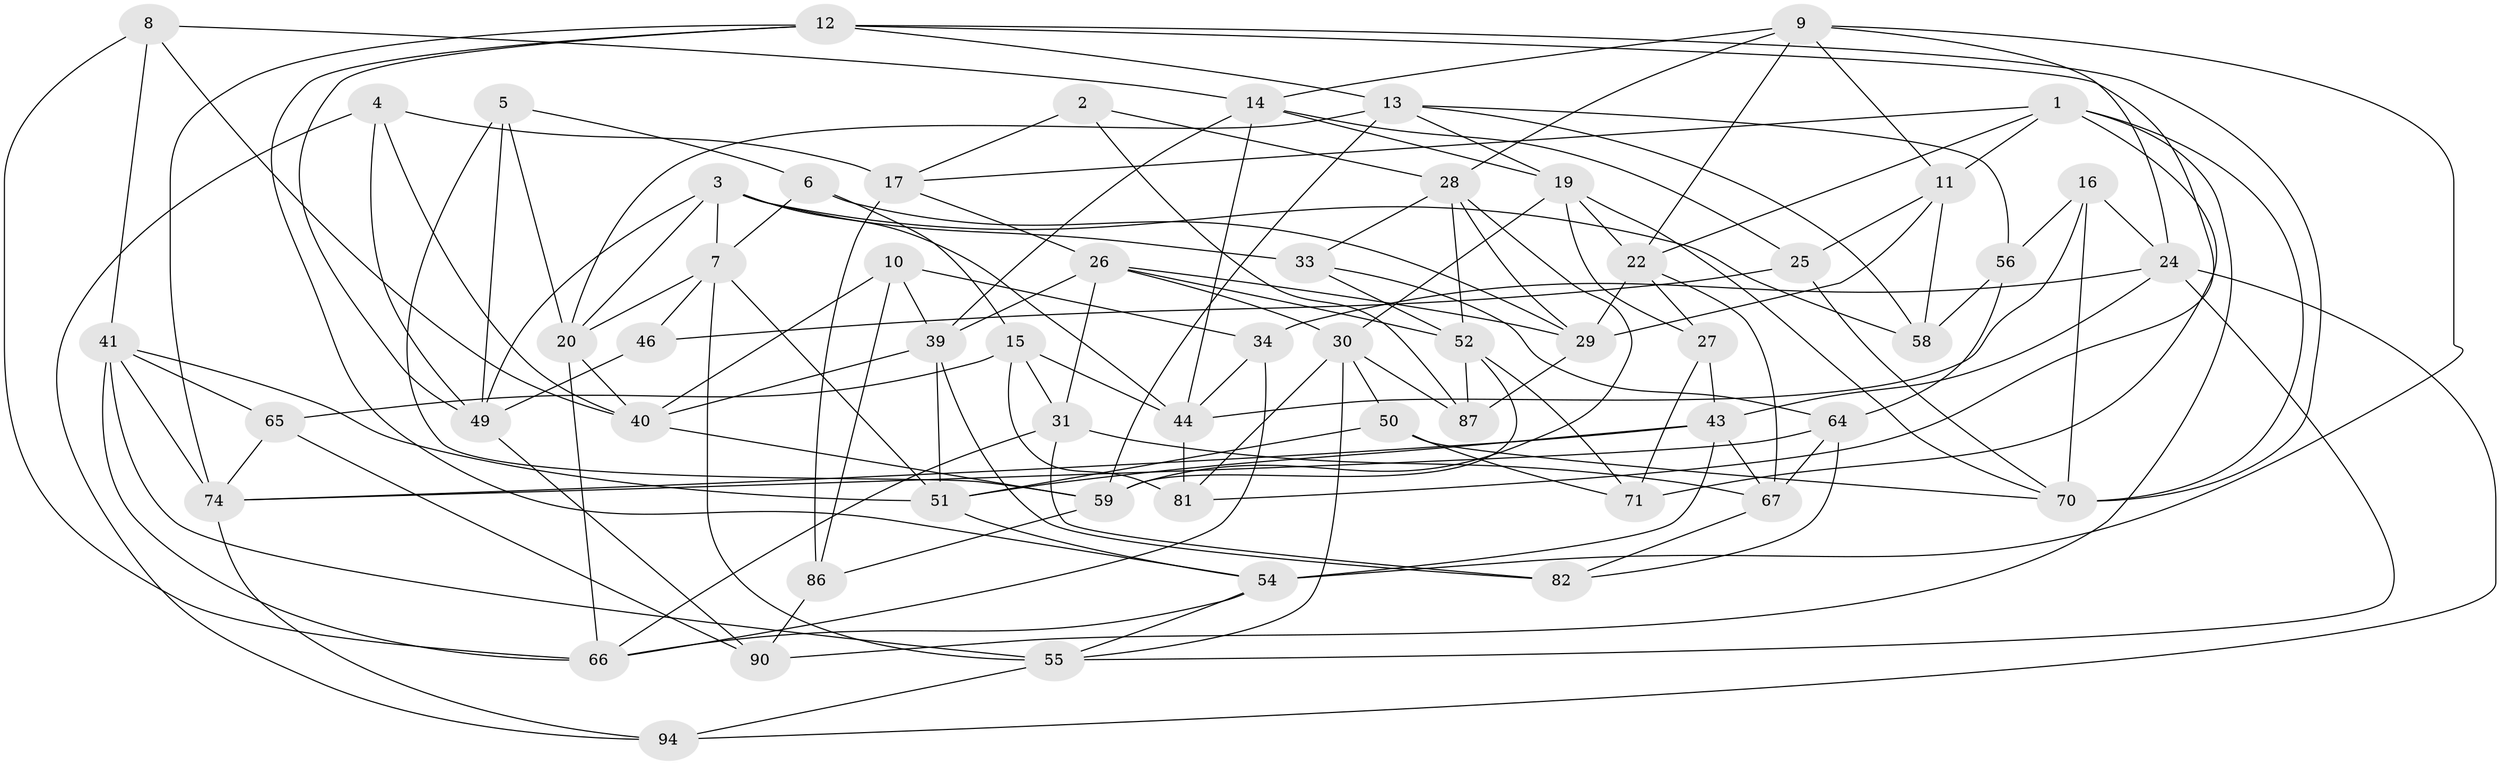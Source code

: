 // original degree distribution, {4: 1.0}
// Generated by graph-tools (version 1.1) at 2025/42/03/06/25 10:42:25]
// undirected, 58 vertices, 147 edges
graph export_dot {
graph [start="1"]
  node [color=gray90,style=filled];
  1 [super="+60"];
  2;
  3 [super="+75"];
  4;
  5;
  6;
  7 [super="+18"];
  8;
  9 [super="+21"];
  10;
  11 [super="+42"];
  12 [super="+53"];
  13 [super="+38"];
  14 [super="+47"];
  15 [super="+84"];
  16;
  17 [super="+61"];
  19 [super="+80"];
  20 [super="+23"];
  22 [super="+36"];
  24 [super="+35"];
  25 [super="+32"];
  26 [super="+37"];
  27;
  28 [super="+79"];
  29 [super="+68"];
  30 [super="+63"];
  31 [super="+45"];
  33;
  34;
  39 [super="+78"];
  40 [super="+91"];
  41 [super="+62"];
  43 [super="+48"];
  44 [super="+83"];
  46;
  49 [super="+57"];
  50;
  51 [super="+69"];
  52 [super="+77"];
  54 [super="+76"];
  55 [super="+93"];
  56;
  58;
  59 [super="+85"];
  64 [super="+88"];
  65;
  66 [super="+73"];
  67 [super="+89"];
  70 [super="+72"];
  71;
  74 [super="+92"];
  81;
  82;
  86;
  87;
  90;
  94;
  1 -- 70;
  1 -- 17;
  1 -- 90;
  1 -- 22;
  1 -- 71;
  1 -- 11;
  2 -- 17 [weight=2];
  2 -- 87;
  2 -- 28;
  3 -- 44;
  3 -- 33;
  3 -- 58;
  3 -- 49;
  3 -- 7;
  3 -- 20;
  4 -- 94;
  4 -- 40;
  4 -- 17;
  4 -- 49;
  5 -- 59;
  5 -- 20;
  5 -- 6;
  5 -- 49;
  6 -- 29;
  6 -- 15;
  6 -- 7;
  7 -- 20;
  7 -- 55;
  7 -- 46;
  7 -- 51;
  8 -- 14;
  8 -- 66;
  8 -- 41;
  8 -- 40;
  9 -- 24;
  9 -- 28;
  9 -- 14;
  9 -- 54;
  9 -- 22;
  9 -- 11;
  10 -- 40;
  10 -- 39;
  10 -- 86;
  10 -- 34;
  11 -- 25 [weight=2];
  11 -- 58;
  11 -- 29;
  12 -- 13;
  12 -- 81;
  12 -- 70;
  12 -- 74;
  12 -- 54;
  12 -- 49;
  13 -- 56;
  13 -- 58;
  13 -- 19;
  13 -- 59;
  13 -- 20;
  14 -- 19;
  14 -- 25;
  14 -- 44;
  14 -- 39;
  15 -- 65;
  15 -- 31 [weight=2];
  15 -- 81;
  15 -- 44;
  16 -- 56;
  16 -- 44;
  16 -- 24;
  16 -- 70;
  17 -- 86;
  17 -- 26;
  19 -- 30;
  19 -- 70;
  19 -- 27;
  19 -- 22;
  20 -- 40;
  20 -- 66;
  22 -- 27;
  22 -- 67;
  22 -- 29;
  24 -- 55;
  24 -- 34;
  24 -- 43;
  24 -- 94;
  25 -- 46 [weight=2];
  25 -- 70;
  26 -- 30;
  26 -- 31;
  26 -- 52;
  26 -- 29;
  26 -- 39;
  27 -- 71;
  27 -- 43;
  28 -- 33;
  28 -- 29;
  28 -- 59;
  28 -- 52;
  29 -- 87;
  30 -- 87;
  30 -- 81;
  30 -- 50;
  30 -- 55;
  31 -- 66;
  31 -- 82;
  31 -- 67;
  33 -- 64;
  33 -- 52;
  34 -- 44;
  34 -- 66;
  39 -- 82;
  39 -- 40;
  39 -- 51;
  40 -- 59;
  41 -- 65;
  41 -- 51;
  41 -- 66;
  41 -- 74;
  41 -- 55;
  43 -- 74;
  43 -- 51;
  43 -- 67;
  43 -- 54;
  44 -- 81;
  46 -- 49;
  49 -- 90;
  50 -- 71;
  50 -- 51;
  50 -- 70;
  51 -- 54;
  52 -- 59;
  52 -- 71;
  52 -- 87;
  54 -- 66;
  54 -- 55;
  55 -- 94;
  56 -- 58;
  56 -- 64;
  59 -- 86;
  64 -- 82;
  64 -- 67 [weight=2];
  64 -- 74;
  65 -- 90;
  65 -- 74;
  67 -- 82;
  74 -- 94;
  86 -- 90;
}
